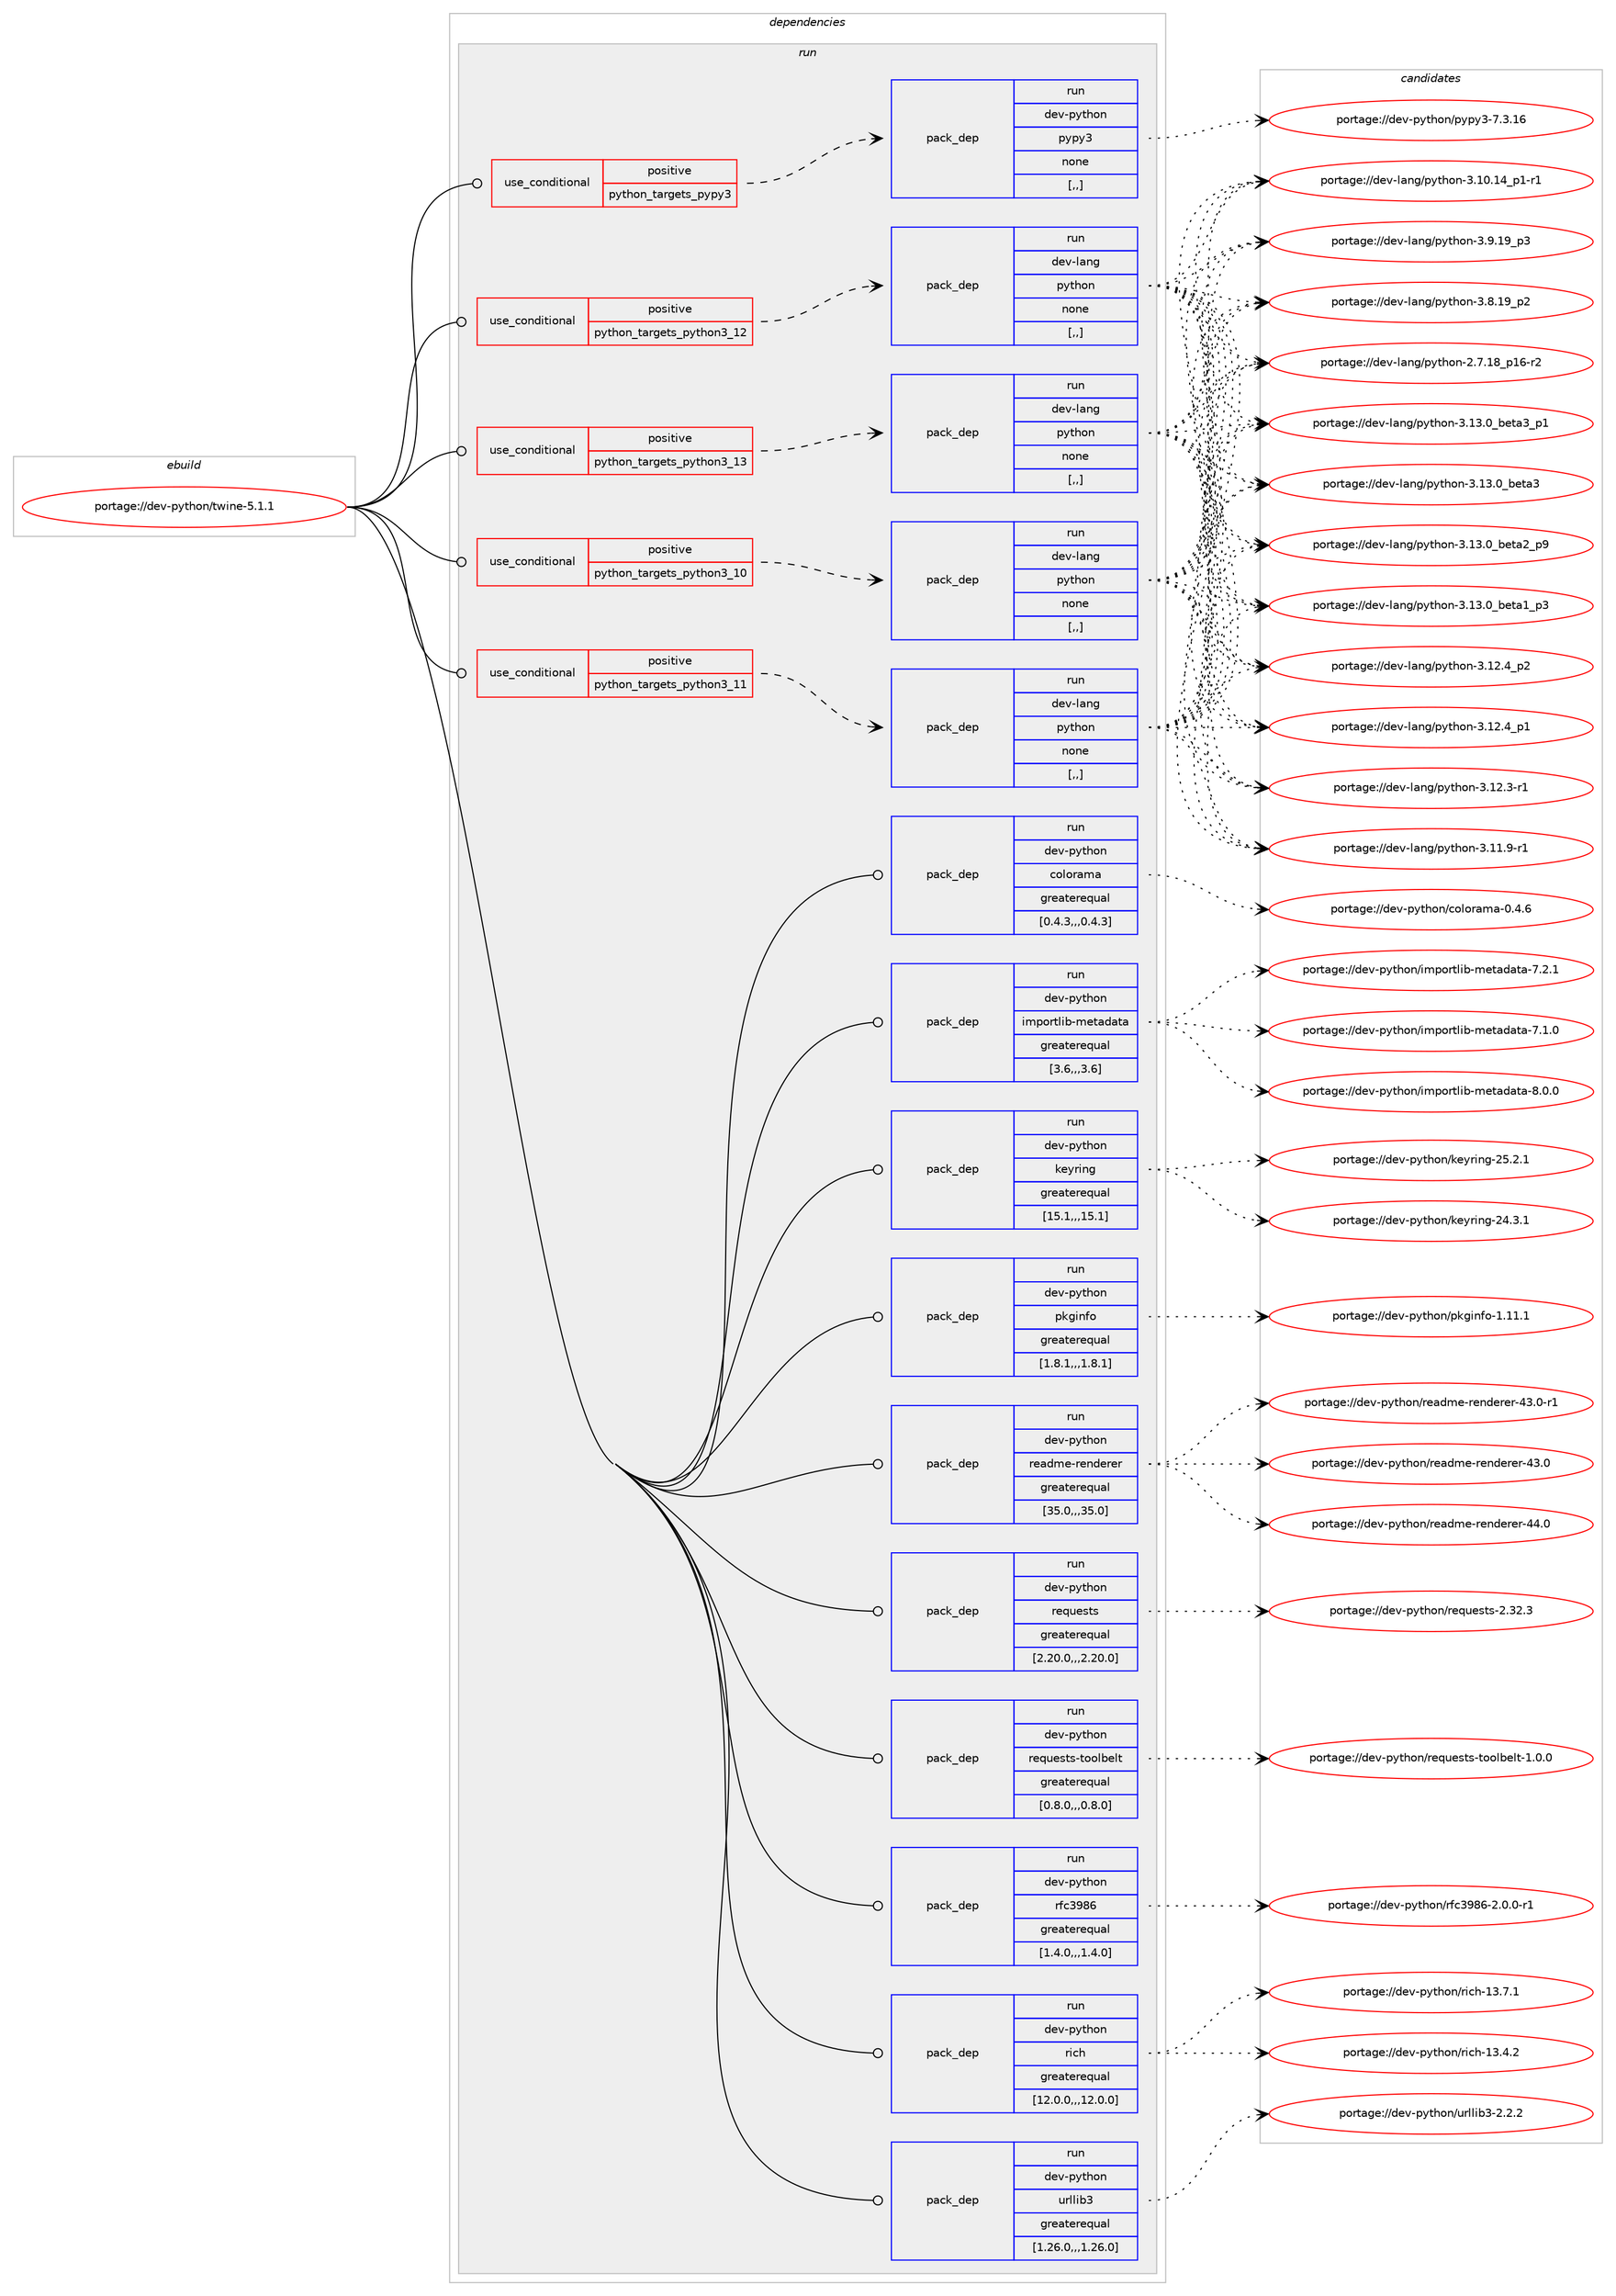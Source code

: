digraph prolog {

# *************
# Graph options
# *************

newrank=true;
concentrate=true;
compound=true;
graph [rankdir=LR,fontname=Helvetica,fontsize=10,ranksep=1.5];#, ranksep=2.5, nodesep=0.2];
edge  [arrowhead=vee];
node  [fontname=Helvetica,fontsize=10];

# **********
# The ebuild
# **********

subgraph cluster_leftcol {
color=gray;
label=<<i>ebuild</i>>;
id [label="portage://dev-python/twine-5.1.1", color=red, width=4, href="../dev-python/twine-5.1.1.svg"];
}

# ****************
# The dependencies
# ****************

subgraph cluster_midcol {
color=gray;
label=<<i>dependencies</i>>;
subgraph cluster_compile {
fillcolor="#eeeeee";
style=filled;
label=<<i>compile</i>>;
}
subgraph cluster_compileandrun {
fillcolor="#eeeeee";
style=filled;
label=<<i>compile and run</i>>;
}
subgraph cluster_run {
fillcolor="#eeeeee";
style=filled;
label=<<i>run</i>>;
subgraph cond40495 {
dependency165726 [label=<<TABLE BORDER="0" CELLBORDER="1" CELLSPACING="0" CELLPADDING="4"><TR><TD ROWSPAN="3" CELLPADDING="10">use_conditional</TD></TR><TR><TD>positive</TD></TR><TR><TD>python_targets_pypy3</TD></TR></TABLE>>, shape=none, color=red];
subgraph pack123958 {
dependency165727 [label=<<TABLE BORDER="0" CELLBORDER="1" CELLSPACING="0" CELLPADDING="4" WIDTH="220"><TR><TD ROWSPAN="6" CELLPADDING="30">pack_dep</TD></TR><TR><TD WIDTH="110">run</TD></TR><TR><TD>dev-python</TD></TR><TR><TD>pypy3</TD></TR><TR><TD>none</TD></TR><TR><TD>[,,]</TD></TR></TABLE>>, shape=none, color=blue];
}
dependency165726:e -> dependency165727:w [weight=20,style="dashed",arrowhead="vee"];
}
id:e -> dependency165726:w [weight=20,style="solid",arrowhead="odot"];
subgraph cond40496 {
dependency165728 [label=<<TABLE BORDER="0" CELLBORDER="1" CELLSPACING="0" CELLPADDING="4"><TR><TD ROWSPAN="3" CELLPADDING="10">use_conditional</TD></TR><TR><TD>positive</TD></TR><TR><TD>python_targets_python3_10</TD></TR></TABLE>>, shape=none, color=red];
subgraph pack123959 {
dependency165729 [label=<<TABLE BORDER="0" CELLBORDER="1" CELLSPACING="0" CELLPADDING="4" WIDTH="220"><TR><TD ROWSPAN="6" CELLPADDING="30">pack_dep</TD></TR><TR><TD WIDTH="110">run</TD></TR><TR><TD>dev-lang</TD></TR><TR><TD>python</TD></TR><TR><TD>none</TD></TR><TR><TD>[,,]</TD></TR></TABLE>>, shape=none, color=blue];
}
dependency165728:e -> dependency165729:w [weight=20,style="dashed",arrowhead="vee"];
}
id:e -> dependency165728:w [weight=20,style="solid",arrowhead="odot"];
subgraph cond40497 {
dependency165730 [label=<<TABLE BORDER="0" CELLBORDER="1" CELLSPACING="0" CELLPADDING="4"><TR><TD ROWSPAN="3" CELLPADDING="10">use_conditional</TD></TR><TR><TD>positive</TD></TR><TR><TD>python_targets_python3_11</TD></TR></TABLE>>, shape=none, color=red];
subgraph pack123960 {
dependency165731 [label=<<TABLE BORDER="0" CELLBORDER="1" CELLSPACING="0" CELLPADDING="4" WIDTH="220"><TR><TD ROWSPAN="6" CELLPADDING="30">pack_dep</TD></TR><TR><TD WIDTH="110">run</TD></TR><TR><TD>dev-lang</TD></TR><TR><TD>python</TD></TR><TR><TD>none</TD></TR><TR><TD>[,,]</TD></TR></TABLE>>, shape=none, color=blue];
}
dependency165730:e -> dependency165731:w [weight=20,style="dashed",arrowhead="vee"];
}
id:e -> dependency165730:w [weight=20,style="solid",arrowhead="odot"];
subgraph cond40498 {
dependency165732 [label=<<TABLE BORDER="0" CELLBORDER="1" CELLSPACING="0" CELLPADDING="4"><TR><TD ROWSPAN="3" CELLPADDING="10">use_conditional</TD></TR><TR><TD>positive</TD></TR><TR><TD>python_targets_python3_12</TD></TR></TABLE>>, shape=none, color=red];
subgraph pack123961 {
dependency165733 [label=<<TABLE BORDER="0" CELLBORDER="1" CELLSPACING="0" CELLPADDING="4" WIDTH="220"><TR><TD ROWSPAN="6" CELLPADDING="30">pack_dep</TD></TR><TR><TD WIDTH="110">run</TD></TR><TR><TD>dev-lang</TD></TR><TR><TD>python</TD></TR><TR><TD>none</TD></TR><TR><TD>[,,]</TD></TR></TABLE>>, shape=none, color=blue];
}
dependency165732:e -> dependency165733:w [weight=20,style="dashed",arrowhead="vee"];
}
id:e -> dependency165732:w [weight=20,style="solid",arrowhead="odot"];
subgraph cond40499 {
dependency165734 [label=<<TABLE BORDER="0" CELLBORDER="1" CELLSPACING="0" CELLPADDING="4"><TR><TD ROWSPAN="3" CELLPADDING="10">use_conditional</TD></TR><TR><TD>positive</TD></TR><TR><TD>python_targets_python3_13</TD></TR></TABLE>>, shape=none, color=red];
subgraph pack123962 {
dependency165735 [label=<<TABLE BORDER="0" CELLBORDER="1" CELLSPACING="0" CELLPADDING="4" WIDTH="220"><TR><TD ROWSPAN="6" CELLPADDING="30">pack_dep</TD></TR><TR><TD WIDTH="110">run</TD></TR><TR><TD>dev-lang</TD></TR><TR><TD>python</TD></TR><TR><TD>none</TD></TR><TR><TD>[,,]</TD></TR></TABLE>>, shape=none, color=blue];
}
dependency165734:e -> dependency165735:w [weight=20,style="dashed",arrowhead="vee"];
}
id:e -> dependency165734:w [weight=20,style="solid",arrowhead="odot"];
subgraph pack123963 {
dependency165736 [label=<<TABLE BORDER="0" CELLBORDER="1" CELLSPACING="0" CELLPADDING="4" WIDTH="220"><TR><TD ROWSPAN="6" CELLPADDING="30">pack_dep</TD></TR><TR><TD WIDTH="110">run</TD></TR><TR><TD>dev-python</TD></TR><TR><TD>colorama</TD></TR><TR><TD>greaterequal</TD></TR><TR><TD>[0.4.3,,,0.4.3]</TD></TR></TABLE>>, shape=none, color=blue];
}
id:e -> dependency165736:w [weight=20,style="solid",arrowhead="odot"];
subgraph pack123964 {
dependency165737 [label=<<TABLE BORDER="0" CELLBORDER="1" CELLSPACING="0" CELLPADDING="4" WIDTH="220"><TR><TD ROWSPAN="6" CELLPADDING="30">pack_dep</TD></TR><TR><TD WIDTH="110">run</TD></TR><TR><TD>dev-python</TD></TR><TR><TD>importlib-metadata</TD></TR><TR><TD>greaterequal</TD></TR><TR><TD>[3.6,,,3.6]</TD></TR></TABLE>>, shape=none, color=blue];
}
id:e -> dependency165737:w [weight=20,style="solid",arrowhead="odot"];
subgraph pack123965 {
dependency165738 [label=<<TABLE BORDER="0" CELLBORDER="1" CELLSPACING="0" CELLPADDING="4" WIDTH="220"><TR><TD ROWSPAN="6" CELLPADDING="30">pack_dep</TD></TR><TR><TD WIDTH="110">run</TD></TR><TR><TD>dev-python</TD></TR><TR><TD>keyring</TD></TR><TR><TD>greaterequal</TD></TR><TR><TD>[15.1,,,15.1]</TD></TR></TABLE>>, shape=none, color=blue];
}
id:e -> dependency165738:w [weight=20,style="solid",arrowhead="odot"];
subgraph pack123966 {
dependency165739 [label=<<TABLE BORDER="0" CELLBORDER="1" CELLSPACING="0" CELLPADDING="4" WIDTH="220"><TR><TD ROWSPAN="6" CELLPADDING="30">pack_dep</TD></TR><TR><TD WIDTH="110">run</TD></TR><TR><TD>dev-python</TD></TR><TR><TD>pkginfo</TD></TR><TR><TD>greaterequal</TD></TR><TR><TD>[1.8.1,,,1.8.1]</TD></TR></TABLE>>, shape=none, color=blue];
}
id:e -> dependency165739:w [weight=20,style="solid",arrowhead="odot"];
subgraph pack123967 {
dependency165740 [label=<<TABLE BORDER="0" CELLBORDER="1" CELLSPACING="0" CELLPADDING="4" WIDTH="220"><TR><TD ROWSPAN="6" CELLPADDING="30">pack_dep</TD></TR><TR><TD WIDTH="110">run</TD></TR><TR><TD>dev-python</TD></TR><TR><TD>readme-renderer</TD></TR><TR><TD>greaterequal</TD></TR><TR><TD>[35.0,,,35.0]</TD></TR></TABLE>>, shape=none, color=blue];
}
id:e -> dependency165740:w [weight=20,style="solid",arrowhead="odot"];
subgraph pack123968 {
dependency165741 [label=<<TABLE BORDER="0" CELLBORDER="1" CELLSPACING="0" CELLPADDING="4" WIDTH="220"><TR><TD ROWSPAN="6" CELLPADDING="30">pack_dep</TD></TR><TR><TD WIDTH="110">run</TD></TR><TR><TD>dev-python</TD></TR><TR><TD>requests</TD></TR><TR><TD>greaterequal</TD></TR><TR><TD>[2.20.0,,,2.20.0]</TD></TR></TABLE>>, shape=none, color=blue];
}
id:e -> dependency165741:w [weight=20,style="solid",arrowhead="odot"];
subgraph pack123969 {
dependency165742 [label=<<TABLE BORDER="0" CELLBORDER="1" CELLSPACING="0" CELLPADDING="4" WIDTH="220"><TR><TD ROWSPAN="6" CELLPADDING="30">pack_dep</TD></TR><TR><TD WIDTH="110">run</TD></TR><TR><TD>dev-python</TD></TR><TR><TD>requests-toolbelt</TD></TR><TR><TD>greaterequal</TD></TR><TR><TD>[0.8.0,,,0.8.0]</TD></TR></TABLE>>, shape=none, color=blue];
}
id:e -> dependency165742:w [weight=20,style="solid",arrowhead="odot"];
subgraph pack123970 {
dependency165743 [label=<<TABLE BORDER="0" CELLBORDER="1" CELLSPACING="0" CELLPADDING="4" WIDTH="220"><TR><TD ROWSPAN="6" CELLPADDING="30">pack_dep</TD></TR><TR><TD WIDTH="110">run</TD></TR><TR><TD>dev-python</TD></TR><TR><TD>rfc3986</TD></TR><TR><TD>greaterequal</TD></TR><TR><TD>[1.4.0,,,1.4.0]</TD></TR></TABLE>>, shape=none, color=blue];
}
id:e -> dependency165743:w [weight=20,style="solid",arrowhead="odot"];
subgraph pack123971 {
dependency165744 [label=<<TABLE BORDER="0" CELLBORDER="1" CELLSPACING="0" CELLPADDING="4" WIDTH="220"><TR><TD ROWSPAN="6" CELLPADDING="30">pack_dep</TD></TR><TR><TD WIDTH="110">run</TD></TR><TR><TD>dev-python</TD></TR><TR><TD>rich</TD></TR><TR><TD>greaterequal</TD></TR><TR><TD>[12.0.0,,,12.0.0]</TD></TR></TABLE>>, shape=none, color=blue];
}
id:e -> dependency165744:w [weight=20,style="solid",arrowhead="odot"];
subgraph pack123972 {
dependency165745 [label=<<TABLE BORDER="0" CELLBORDER="1" CELLSPACING="0" CELLPADDING="4" WIDTH="220"><TR><TD ROWSPAN="6" CELLPADDING="30">pack_dep</TD></TR><TR><TD WIDTH="110">run</TD></TR><TR><TD>dev-python</TD></TR><TR><TD>urllib3</TD></TR><TR><TD>greaterequal</TD></TR><TR><TD>[1.26.0,,,1.26.0]</TD></TR></TABLE>>, shape=none, color=blue];
}
id:e -> dependency165745:w [weight=20,style="solid",arrowhead="odot"];
}
}

# **************
# The candidates
# **************

subgraph cluster_choices {
rank=same;
color=gray;
label=<<i>candidates</i>>;

subgraph choice123958 {
color=black;
nodesep=1;
choice10010111845112121116104111110471121211121215145554651464954 [label="portage://dev-python/pypy3-7.3.16", color=red, width=4,href="../dev-python/pypy3-7.3.16.svg"];
dependency165727:e -> choice10010111845112121116104111110471121211121215145554651464954:w [style=dotted,weight="100"];
}
subgraph choice123959 {
color=black;
nodesep=1;
choice10010111845108971101034711212111610411111045514649514648959810111697519511249 [label="portage://dev-lang/python-3.13.0_beta3_p1", color=red, width=4,href="../dev-lang/python-3.13.0_beta3_p1.svg"];
choice1001011184510897110103471121211161041111104551464951464895981011169751 [label="portage://dev-lang/python-3.13.0_beta3", color=red, width=4,href="../dev-lang/python-3.13.0_beta3.svg"];
choice10010111845108971101034711212111610411111045514649514648959810111697509511257 [label="portage://dev-lang/python-3.13.0_beta2_p9", color=red, width=4,href="../dev-lang/python-3.13.0_beta2_p9.svg"];
choice10010111845108971101034711212111610411111045514649514648959810111697499511251 [label="portage://dev-lang/python-3.13.0_beta1_p3", color=red, width=4,href="../dev-lang/python-3.13.0_beta1_p3.svg"];
choice100101118451089711010347112121116104111110455146495046529511250 [label="portage://dev-lang/python-3.12.4_p2", color=red, width=4,href="../dev-lang/python-3.12.4_p2.svg"];
choice100101118451089711010347112121116104111110455146495046529511249 [label="portage://dev-lang/python-3.12.4_p1", color=red, width=4,href="../dev-lang/python-3.12.4_p1.svg"];
choice100101118451089711010347112121116104111110455146495046514511449 [label="portage://dev-lang/python-3.12.3-r1", color=red, width=4,href="../dev-lang/python-3.12.3-r1.svg"];
choice100101118451089711010347112121116104111110455146494946574511449 [label="portage://dev-lang/python-3.11.9-r1", color=red, width=4,href="../dev-lang/python-3.11.9-r1.svg"];
choice100101118451089711010347112121116104111110455146494846495295112494511449 [label="portage://dev-lang/python-3.10.14_p1-r1", color=red, width=4,href="../dev-lang/python-3.10.14_p1-r1.svg"];
choice100101118451089711010347112121116104111110455146574649579511251 [label="portage://dev-lang/python-3.9.19_p3", color=red, width=4,href="../dev-lang/python-3.9.19_p3.svg"];
choice100101118451089711010347112121116104111110455146564649579511250 [label="portage://dev-lang/python-3.8.19_p2", color=red, width=4,href="../dev-lang/python-3.8.19_p2.svg"];
choice100101118451089711010347112121116104111110455046554649569511249544511450 [label="portage://dev-lang/python-2.7.18_p16-r2", color=red, width=4,href="../dev-lang/python-2.7.18_p16-r2.svg"];
dependency165729:e -> choice10010111845108971101034711212111610411111045514649514648959810111697519511249:w [style=dotted,weight="100"];
dependency165729:e -> choice1001011184510897110103471121211161041111104551464951464895981011169751:w [style=dotted,weight="100"];
dependency165729:e -> choice10010111845108971101034711212111610411111045514649514648959810111697509511257:w [style=dotted,weight="100"];
dependency165729:e -> choice10010111845108971101034711212111610411111045514649514648959810111697499511251:w [style=dotted,weight="100"];
dependency165729:e -> choice100101118451089711010347112121116104111110455146495046529511250:w [style=dotted,weight="100"];
dependency165729:e -> choice100101118451089711010347112121116104111110455146495046529511249:w [style=dotted,weight="100"];
dependency165729:e -> choice100101118451089711010347112121116104111110455146495046514511449:w [style=dotted,weight="100"];
dependency165729:e -> choice100101118451089711010347112121116104111110455146494946574511449:w [style=dotted,weight="100"];
dependency165729:e -> choice100101118451089711010347112121116104111110455146494846495295112494511449:w [style=dotted,weight="100"];
dependency165729:e -> choice100101118451089711010347112121116104111110455146574649579511251:w [style=dotted,weight="100"];
dependency165729:e -> choice100101118451089711010347112121116104111110455146564649579511250:w [style=dotted,weight="100"];
dependency165729:e -> choice100101118451089711010347112121116104111110455046554649569511249544511450:w [style=dotted,weight="100"];
}
subgraph choice123960 {
color=black;
nodesep=1;
choice10010111845108971101034711212111610411111045514649514648959810111697519511249 [label="portage://dev-lang/python-3.13.0_beta3_p1", color=red, width=4,href="../dev-lang/python-3.13.0_beta3_p1.svg"];
choice1001011184510897110103471121211161041111104551464951464895981011169751 [label="portage://dev-lang/python-3.13.0_beta3", color=red, width=4,href="../dev-lang/python-3.13.0_beta3.svg"];
choice10010111845108971101034711212111610411111045514649514648959810111697509511257 [label="portage://dev-lang/python-3.13.0_beta2_p9", color=red, width=4,href="../dev-lang/python-3.13.0_beta2_p9.svg"];
choice10010111845108971101034711212111610411111045514649514648959810111697499511251 [label="portage://dev-lang/python-3.13.0_beta1_p3", color=red, width=4,href="../dev-lang/python-3.13.0_beta1_p3.svg"];
choice100101118451089711010347112121116104111110455146495046529511250 [label="portage://dev-lang/python-3.12.4_p2", color=red, width=4,href="../dev-lang/python-3.12.4_p2.svg"];
choice100101118451089711010347112121116104111110455146495046529511249 [label="portage://dev-lang/python-3.12.4_p1", color=red, width=4,href="../dev-lang/python-3.12.4_p1.svg"];
choice100101118451089711010347112121116104111110455146495046514511449 [label="portage://dev-lang/python-3.12.3-r1", color=red, width=4,href="../dev-lang/python-3.12.3-r1.svg"];
choice100101118451089711010347112121116104111110455146494946574511449 [label="portage://dev-lang/python-3.11.9-r1", color=red, width=4,href="../dev-lang/python-3.11.9-r1.svg"];
choice100101118451089711010347112121116104111110455146494846495295112494511449 [label="portage://dev-lang/python-3.10.14_p1-r1", color=red, width=4,href="../dev-lang/python-3.10.14_p1-r1.svg"];
choice100101118451089711010347112121116104111110455146574649579511251 [label="portage://dev-lang/python-3.9.19_p3", color=red, width=4,href="../dev-lang/python-3.9.19_p3.svg"];
choice100101118451089711010347112121116104111110455146564649579511250 [label="portage://dev-lang/python-3.8.19_p2", color=red, width=4,href="../dev-lang/python-3.8.19_p2.svg"];
choice100101118451089711010347112121116104111110455046554649569511249544511450 [label="portage://dev-lang/python-2.7.18_p16-r2", color=red, width=4,href="../dev-lang/python-2.7.18_p16-r2.svg"];
dependency165731:e -> choice10010111845108971101034711212111610411111045514649514648959810111697519511249:w [style=dotted,weight="100"];
dependency165731:e -> choice1001011184510897110103471121211161041111104551464951464895981011169751:w [style=dotted,weight="100"];
dependency165731:e -> choice10010111845108971101034711212111610411111045514649514648959810111697509511257:w [style=dotted,weight="100"];
dependency165731:e -> choice10010111845108971101034711212111610411111045514649514648959810111697499511251:w [style=dotted,weight="100"];
dependency165731:e -> choice100101118451089711010347112121116104111110455146495046529511250:w [style=dotted,weight="100"];
dependency165731:e -> choice100101118451089711010347112121116104111110455146495046529511249:w [style=dotted,weight="100"];
dependency165731:e -> choice100101118451089711010347112121116104111110455146495046514511449:w [style=dotted,weight="100"];
dependency165731:e -> choice100101118451089711010347112121116104111110455146494946574511449:w [style=dotted,weight="100"];
dependency165731:e -> choice100101118451089711010347112121116104111110455146494846495295112494511449:w [style=dotted,weight="100"];
dependency165731:e -> choice100101118451089711010347112121116104111110455146574649579511251:w [style=dotted,weight="100"];
dependency165731:e -> choice100101118451089711010347112121116104111110455146564649579511250:w [style=dotted,weight="100"];
dependency165731:e -> choice100101118451089711010347112121116104111110455046554649569511249544511450:w [style=dotted,weight="100"];
}
subgraph choice123961 {
color=black;
nodesep=1;
choice10010111845108971101034711212111610411111045514649514648959810111697519511249 [label="portage://dev-lang/python-3.13.0_beta3_p1", color=red, width=4,href="../dev-lang/python-3.13.0_beta3_p1.svg"];
choice1001011184510897110103471121211161041111104551464951464895981011169751 [label="portage://dev-lang/python-3.13.0_beta3", color=red, width=4,href="../dev-lang/python-3.13.0_beta3.svg"];
choice10010111845108971101034711212111610411111045514649514648959810111697509511257 [label="portage://dev-lang/python-3.13.0_beta2_p9", color=red, width=4,href="../dev-lang/python-3.13.0_beta2_p9.svg"];
choice10010111845108971101034711212111610411111045514649514648959810111697499511251 [label="portage://dev-lang/python-3.13.0_beta1_p3", color=red, width=4,href="../dev-lang/python-3.13.0_beta1_p3.svg"];
choice100101118451089711010347112121116104111110455146495046529511250 [label="portage://dev-lang/python-3.12.4_p2", color=red, width=4,href="../dev-lang/python-3.12.4_p2.svg"];
choice100101118451089711010347112121116104111110455146495046529511249 [label="portage://dev-lang/python-3.12.4_p1", color=red, width=4,href="../dev-lang/python-3.12.4_p1.svg"];
choice100101118451089711010347112121116104111110455146495046514511449 [label="portage://dev-lang/python-3.12.3-r1", color=red, width=4,href="../dev-lang/python-3.12.3-r1.svg"];
choice100101118451089711010347112121116104111110455146494946574511449 [label="portage://dev-lang/python-3.11.9-r1", color=red, width=4,href="../dev-lang/python-3.11.9-r1.svg"];
choice100101118451089711010347112121116104111110455146494846495295112494511449 [label="portage://dev-lang/python-3.10.14_p1-r1", color=red, width=4,href="../dev-lang/python-3.10.14_p1-r1.svg"];
choice100101118451089711010347112121116104111110455146574649579511251 [label="portage://dev-lang/python-3.9.19_p3", color=red, width=4,href="../dev-lang/python-3.9.19_p3.svg"];
choice100101118451089711010347112121116104111110455146564649579511250 [label="portage://dev-lang/python-3.8.19_p2", color=red, width=4,href="../dev-lang/python-3.8.19_p2.svg"];
choice100101118451089711010347112121116104111110455046554649569511249544511450 [label="portage://dev-lang/python-2.7.18_p16-r2", color=red, width=4,href="../dev-lang/python-2.7.18_p16-r2.svg"];
dependency165733:e -> choice10010111845108971101034711212111610411111045514649514648959810111697519511249:w [style=dotted,weight="100"];
dependency165733:e -> choice1001011184510897110103471121211161041111104551464951464895981011169751:w [style=dotted,weight="100"];
dependency165733:e -> choice10010111845108971101034711212111610411111045514649514648959810111697509511257:w [style=dotted,weight="100"];
dependency165733:e -> choice10010111845108971101034711212111610411111045514649514648959810111697499511251:w [style=dotted,weight="100"];
dependency165733:e -> choice100101118451089711010347112121116104111110455146495046529511250:w [style=dotted,weight="100"];
dependency165733:e -> choice100101118451089711010347112121116104111110455146495046529511249:w [style=dotted,weight="100"];
dependency165733:e -> choice100101118451089711010347112121116104111110455146495046514511449:w [style=dotted,weight="100"];
dependency165733:e -> choice100101118451089711010347112121116104111110455146494946574511449:w [style=dotted,weight="100"];
dependency165733:e -> choice100101118451089711010347112121116104111110455146494846495295112494511449:w [style=dotted,weight="100"];
dependency165733:e -> choice100101118451089711010347112121116104111110455146574649579511251:w [style=dotted,weight="100"];
dependency165733:e -> choice100101118451089711010347112121116104111110455146564649579511250:w [style=dotted,weight="100"];
dependency165733:e -> choice100101118451089711010347112121116104111110455046554649569511249544511450:w [style=dotted,weight="100"];
}
subgraph choice123962 {
color=black;
nodesep=1;
choice10010111845108971101034711212111610411111045514649514648959810111697519511249 [label="portage://dev-lang/python-3.13.0_beta3_p1", color=red, width=4,href="../dev-lang/python-3.13.0_beta3_p1.svg"];
choice1001011184510897110103471121211161041111104551464951464895981011169751 [label="portage://dev-lang/python-3.13.0_beta3", color=red, width=4,href="../dev-lang/python-3.13.0_beta3.svg"];
choice10010111845108971101034711212111610411111045514649514648959810111697509511257 [label="portage://dev-lang/python-3.13.0_beta2_p9", color=red, width=4,href="../dev-lang/python-3.13.0_beta2_p9.svg"];
choice10010111845108971101034711212111610411111045514649514648959810111697499511251 [label="portage://dev-lang/python-3.13.0_beta1_p3", color=red, width=4,href="../dev-lang/python-3.13.0_beta1_p3.svg"];
choice100101118451089711010347112121116104111110455146495046529511250 [label="portage://dev-lang/python-3.12.4_p2", color=red, width=4,href="../dev-lang/python-3.12.4_p2.svg"];
choice100101118451089711010347112121116104111110455146495046529511249 [label="portage://dev-lang/python-3.12.4_p1", color=red, width=4,href="../dev-lang/python-3.12.4_p1.svg"];
choice100101118451089711010347112121116104111110455146495046514511449 [label="portage://dev-lang/python-3.12.3-r1", color=red, width=4,href="../dev-lang/python-3.12.3-r1.svg"];
choice100101118451089711010347112121116104111110455146494946574511449 [label="portage://dev-lang/python-3.11.9-r1", color=red, width=4,href="../dev-lang/python-3.11.9-r1.svg"];
choice100101118451089711010347112121116104111110455146494846495295112494511449 [label="portage://dev-lang/python-3.10.14_p1-r1", color=red, width=4,href="../dev-lang/python-3.10.14_p1-r1.svg"];
choice100101118451089711010347112121116104111110455146574649579511251 [label="portage://dev-lang/python-3.9.19_p3", color=red, width=4,href="../dev-lang/python-3.9.19_p3.svg"];
choice100101118451089711010347112121116104111110455146564649579511250 [label="portage://dev-lang/python-3.8.19_p2", color=red, width=4,href="../dev-lang/python-3.8.19_p2.svg"];
choice100101118451089711010347112121116104111110455046554649569511249544511450 [label="portage://dev-lang/python-2.7.18_p16-r2", color=red, width=4,href="../dev-lang/python-2.7.18_p16-r2.svg"];
dependency165735:e -> choice10010111845108971101034711212111610411111045514649514648959810111697519511249:w [style=dotted,weight="100"];
dependency165735:e -> choice1001011184510897110103471121211161041111104551464951464895981011169751:w [style=dotted,weight="100"];
dependency165735:e -> choice10010111845108971101034711212111610411111045514649514648959810111697509511257:w [style=dotted,weight="100"];
dependency165735:e -> choice10010111845108971101034711212111610411111045514649514648959810111697499511251:w [style=dotted,weight="100"];
dependency165735:e -> choice100101118451089711010347112121116104111110455146495046529511250:w [style=dotted,weight="100"];
dependency165735:e -> choice100101118451089711010347112121116104111110455146495046529511249:w [style=dotted,weight="100"];
dependency165735:e -> choice100101118451089711010347112121116104111110455146495046514511449:w [style=dotted,weight="100"];
dependency165735:e -> choice100101118451089711010347112121116104111110455146494946574511449:w [style=dotted,weight="100"];
dependency165735:e -> choice100101118451089711010347112121116104111110455146494846495295112494511449:w [style=dotted,weight="100"];
dependency165735:e -> choice100101118451089711010347112121116104111110455146574649579511251:w [style=dotted,weight="100"];
dependency165735:e -> choice100101118451089711010347112121116104111110455146564649579511250:w [style=dotted,weight="100"];
dependency165735:e -> choice100101118451089711010347112121116104111110455046554649569511249544511450:w [style=dotted,weight="100"];
}
subgraph choice123963 {
color=black;
nodesep=1;
choice1001011184511212111610411111047991111081111149710997454846524654 [label="portage://dev-python/colorama-0.4.6", color=red, width=4,href="../dev-python/colorama-0.4.6.svg"];
dependency165736:e -> choice1001011184511212111610411111047991111081111149710997454846524654:w [style=dotted,weight="100"];
}
subgraph choice123964 {
color=black;
nodesep=1;
choice10010111845112121116104111110471051091121111141161081059845109101116971009711697455646484648 [label="portage://dev-python/importlib-metadata-8.0.0", color=red, width=4,href="../dev-python/importlib-metadata-8.0.0.svg"];
choice10010111845112121116104111110471051091121111141161081059845109101116971009711697455546504649 [label="portage://dev-python/importlib-metadata-7.2.1", color=red, width=4,href="../dev-python/importlib-metadata-7.2.1.svg"];
choice10010111845112121116104111110471051091121111141161081059845109101116971009711697455546494648 [label="portage://dev-python/importlib-metadata-7.1.0", color=red, width=4,href="../dev-python/importlib-metadata-7.1.0.svg"];
dependency165737:e -> choice10010111845112121116104111110471051091121111141161081059845109101116971009711697455646484648:w [style=dotted,weight="100"];
dependency165737:e -> choice10010111845112121116104111110471051091121111141161081059845109101116971009711697455546504649:w [style=dotted,weight="100"];
dependency165737:e -> choice10010111845112121116104111110471051091121111141161081059845109101116971009711697455546494648:w [style=dotted,weight="100"];
}
subgraph choice123965 {
color=black;
nodesep=1;
choice100101118451121211161041111104710710112111410511010345505346504649 [label="portage://dev-python/keyring-25.2.1", color=red, width=4,href="../dev-python/keyring-25.2.1.svg"];
choice100101118451121211161041111104710710112111410511010345505246514649 [label="portage://dev-python/keyring-24.3.1", color=red, width=4,href="../dev-python/keyring-24.3.1.svg"];
dependency165738:e -> choice100101118451121211161041111104710710112111410511010345505346504649:w [style=dotted,weight="100"];
dependency165738:e -> choice100101118451121211161041111104710710112111410511010345505246514649:w [style=dotted,weight="100"];
}
subgraph choice123966 {
color=black;
nodesep=1;
choice100101118451121211161041111104711210710310511010211145494649494649 [label="portage://dev-python/pkginfo-1.11.1", color=red, width=4,href="../dev-python/pkginfo-1.11.1.svg"];
dependency165739:e -> choice100101118451121211161041111104711210710310511010211145494649494649:w [style=dotted,weight="100"];
}
subgraph choice123967 {
color=black;
nodesep=1;
choice100101118451121211161041111104711410197100109101451141011101001011141011144552524648 [label="portage://dev-python/readme-renderer-44.0", color=red, width=4,href="../dev-python/readme-renderer-44.0.svg"];
choice1001011184511212111610411111047114101971001091014511410111010010111410111445525146484511449 [label="portage://dev-python/readme-renderer-43.0-r1", color=red, width=4,href="../dev-python/readme-renderer-43.0-r1.svg"];
choice100101118451121211161041111104711410197100109101451141011101001011141011144552514648 [label="portage://dev-python/readme-renderer-43.0", color=red, width=4,href="../dev-python/readme-renderer-43.0.svg"];
dependency165740:e -> choice100101118451121211161041111104711410197100109101451141011101001011141011144552524648:w [style=dotted,weight="100"];
dependency165740:e -> choice1001011184511212111610411111047114101971001091014511410111010010111410111445525146484511449:w [style=dotted,weight="100"];
dependency165740:e -> choice100101118451121211161041111104711410197100109101451141011101001011141011144552514648:w [style=dotted,weight="100"];
}
subgraph choice123968 {
color=black;
nodesep=1;
choice100101118451121211161041111104711410111311710111511611545504651504651 [label="portage://dev-python/requests-2.32.3", color=red, width=4,href="../dev-python/requests-2.32.3.svg"];
dependency165741:e -> choice100101118451121211161041111104711410111311710111511611545504651504651:w [style=dotted,weight="100"];
}
subgraph choice123969 {
color=black;
nodesep=1;
choice10010111845112121116104111110471141011131171011151161154511611111110898101108116454946484648 [label="portage://dev-python/requests-toolbelt-1.0.0", color=red, width=4,href="../dev-python/requests-toolbelt-1.0.0.svg"];
dependency165742:e -> choice10010111845112121116104111110471141011131171011151161154511611111110898101108116454946484648:w [style=dotted,weight="100"];
}
subgraph choice123970 {
color=black;
nodesep=1;
choice100101118451121211161041111104711410299515756544550464846484511449 [label="portage://dev-python/rfc3986-2.0.0-r1", color=red, width=4,href="../dev-python/rfc3986-2.0.0-r1.svg"];
dependency165743:e -> choice100101118451121211161041111104711410299515756544550464846484511449:w [style=dotted,weight="100"];
}
subgraph choice123971 {
color=black;
nodesep=1;
choice10010111845112121116104111110471141059910445495146554649 [label="portage://dev-python/rich-13.7.1", color=red, width=4,href="../dev-python/rich-13.7.1.svg"];
choice10010111845112121116104111110471141059910445495146524650 [label="portage://dev-python/rich-13.4.2", color=red, width=4,href="../dev-python/rich-13.4.2.svg"];
dependency165744:e -> choice10010111845112121116104111110471141059910445495146554649:w [style=dotted,weight="100"];
dependency165744:e -> choice10010111845112121116104111110471141059910445495146524650:w [style=dotted,weight="100"];
}
subgraph choice123972 {
color=black;
nodesep=1;
choice10010111845112121116104111110471171141081081059851455046504650 [label="portage://dev-python/urllib3-2.2.2", color=red, width=4,href="../dev-python/urllib3-2.2.2.svg"];
dependency165745:e -> choice10010111845112121116104111110471171141081081059851455046504650:w [style=dotted,weight="100"];
}
}

}
